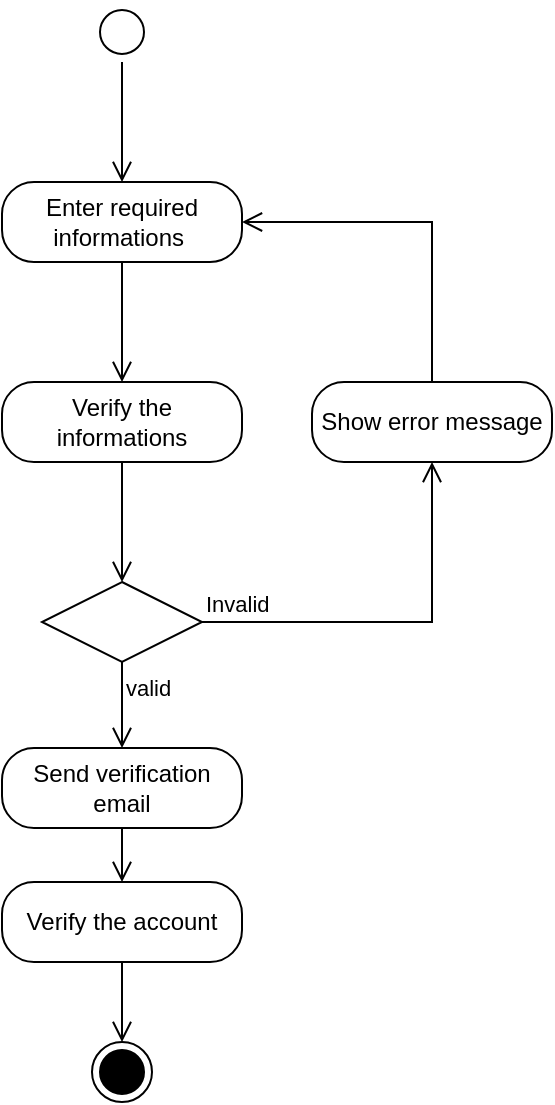 <mxfile>
    <diagram name="Page-1" id="e7e014a7-5840-1c2e-5031-d8a46d1fe8dd">
        <mxGraphModel dx="525" dy="322" grid="1" gridSize="10" guides="1" tooltips="1" connect="1" arrows="1" fold="1" page="1" pageScale="1" pageWidth="1169" pageHeight="826" background="none" math="0" shadow="0">
            <root>
                <mxCell id="0"/>
                <mxCell id="1" parent="0"/>
                <mxCell id="1VD505ahWN0VDyeNclxT-41" value="" style="ellipse;html=1;shape=startState;labelBackgroundColor=none;" parent="1" vertex="1">
                    <mxGeometry x="550" y="20" width="30" height="30" as="geometry"/>
                </mxCell>
                <mxCell id="1VD505ahWN0VDyeNclxT-42" value="" style="edgeStyle=orthogonalEdgeStyle;html=1;verticalAlign=bottom;endArrow=open;endSize=8;rounded=0;labelBackgroundColor=none;fontColor=default;" parent="1" source="1VD505ahWN0VDyeNclxT-41" edge="1">
                    <mxGeometry relative="1" as="geometry">
                        <mxPoint x="565" y="110" as="targetPoint"/>
                    </mxGeometry>
                </mxCell>
                <mxCell id="1VD505ahWN0VDyeNclxT-43" value="Enter required informations&amp;nbsp;" style="rounded=1;whiteSpace=wrap;html=1;arcSize=40;labelBackgroundColor=none;" parent="1" vertex="1">
                    <mxGeometry x="505" y="110" width="120" height="40" as="geometry"/>
                </mxCell>
                <mxCell id="1VD505ahWN0VDyeNclxT-44" value="" style="edgeStyle=orthogonalEdgeStyle;html=1;verticalAlign=bottom;endArrow=open;endSize=8;rounded=0;labelBackgroundColor=none;fontColor=default;" parent="1" source="1VD505ahWN0VDyeNclxT-43" edge="1">
                    <mxGeometry relative="1" as="geometry">
                        <mxPoint x="565" y="210" as="targetPoint"/>
                    </mxGeometry>
                </mxCell>
                <mxCell id="1VD505ahWN0VDyeNclxT-45" value="Verify the informations" style="rounded=1;whiteSpace=wrap;html=1;arcSize=40;labelBackgroundColor=none;" parent="1" vertex="1">
                    <mxGeometry x="505" y="210" width="120" height="40" as="geometry"/>
                </mxCell>
                <mxCell id="1VD505ahWN0VDyeNclxT-46" value="" style="edgeStyle=orthogonalEdgeStyle;html=1;verticalAlign=bottom;endArrow=open;endSize=8;rounded=0;labelBackgroundColor=none;fontColor=default;" parent="1" source="1VD505ahWN0VDyeNclxT-45" edge="1">
                    <mxGeometry relative="1" as="geometry">
                        <mxPoint x="565" y="310" as="targetPoint"/>
                    </mxGeometry>
                </mxCell>
                <mxCell id="1VD505ahWN0VDyeNclxT-47" value="" style="rhombus;whiteSpace=wrap;html=1;labelBackgroundColor=none;" parent="1" vertex="1">
                    <mxGeometry x="525" y="310" width="80" height="40" as="geometry"/>
                </mxCell>
                <mxCell id="1VD505ahWN0VDyeNclxT-48" value="Invalid" style="edgeStyle=orthogonalEdgeStyle;html=1;align=left;verticalAlign=bottom;endArrow=open;endSize=8;rounded=0;entryX=0.5;entryY=1;entryDx=0;entryDy=0;labelBackgroundColor=none;fontColor=default;" parent="1" source="1VD505ahWN0VDyeNclxT-47" target="1VD505ahWN0VDyeNclxT-50" edge="1">
                    <mxGeometry x="-1" relative="1" as="geometry">
                        <mxPoint x="700" y="330" as="targetPoint"/>
                    </mxGeometry>
                </mxCell>
                <mxCell id="1VD505ahWN0VDyeNclxT-49" value="valid" style="edgeStyle=orthogonalEdgeStyle;html=1;align=left;verticalAlign=top;endArrow=open;endSize=8;rounded=0;labelBackgroundColor=none;fontColor=default;entryX=0.5;entryY=0;entryDx=0;entryDy=0;" parent="1" source="1VD505ahWN0VDyeNclxT-47" edge="1" target="1VD505ahWN0VDyeNclxT-52">
                    <mxGeometry x="-1" relative="1" as="geometry">
                        <mxPoint x="565" y="413" as="targetPoint"/>
                        <mxPoint as="offset"/>
                    </mxGeometry>
                </mxCell>
                <mxCell id="1VD505ahWN0VDyeNclxT-50" value="Show error message" style="rounded=1;whiteSpace=wrap;html=1;arcSize=40;labelBackgroundColor=none;" parent="1" vertex="1">
                    <mxGeometry x="660" y="210" width="120" height="40" as="geometry"/>
                </mxCell>
                <mxCell id="1VD505ahWN0VDyeNclxT-51" value="" style="edgeStyle=orthogonalEdgeStyle;html=1;verticalAlign=bottom;endArrow=open;endSize=8;rounded=0;entryX=1;entryY=0.5;entryDx=0;entryDy=0;labelBackgroundColor=none;fontColor=default;" parent="1" source="1VD505ahWN0VDyeNclxT-50" target="1VD505ahWN0VDyeNclxT-43" edge="1">
                    <mxGeometry relative="1" as="geometry">
                        <mxPoint x="720" y="310" as="targetPoint"/>
                        <Array as="points">
                            <mxPoint x="720" y="130"/>
                        </Array>
                    </mxGeometry>
                </mxCell>
                <mxCell id="1VD505ahWN0VDyeNclxT-52" value="Send verification email" style="rounded=1;whiteSpace=wrap;html=1;arcSize=40;labelBackgroundColor=none;" parent="1" vertex="1">
                    <mxGeometry x="505" y="393" width="120" height="40" as="geometry"/>
                </mxCell>
                <mxCell id="1VD505ahWN0VDyeNclxT-53" value="" style="edgeStyle=orthogonalEdgeStyle;html=1;verticalAlign=bottom;endArrow=open;endSize=8;rounded=0;entryX=0.5;entryY=0;entryDx=0;entryDy=0;labelBackgroundColor=none;fontColor=default;" parent="1" source="1VD505ahWN0VDyeNclxT-52" target="1VD505ahWN0VDyeNclxT-54" edge="1">
                    <mxGeometry relative="1" as="geometry">
                        <mxPoint x="565" y="513" as="targetPoint"/>
                    </mxGeometry>
                </mxCell>
                <mxCell id="1VD505ahWN0VDyeNclxT-54" value="Verify the account" style="rounded=1;whiteSpace=wrap;html=1;arcSize=40;labelBackgroundColor=none;" parent="1" vertex="1">
                    <mxGeometry x="505" y="460" width="120" height="40" as="geometry"/>
                </mxCell>
                <mxCell id="1VD505ahWN0VDyeNclxT-55" value="" style="edgeStyle=orthogonalEdgeStyle;html=1;verticalAlign=bottom;endArrow=open;endSize=8;rounded=0;labelBackgroundColor=none;fontColor=default;entryX=0.5;entryY=0;entryDx=0;entryDy=0;" parent="1" source="1VD505ahWN0VDyeNclxT-54" edge="1" target="2">
                    <mxGeometry relative="1" as="geometry">
                        <mxPoint x="565" y="530" as="targetPoint"/>
                    </mxGeometry>
                </mxCell>
                <mxCell id="2" value="" style="ellipse;html=1;shape=endState;fillColor=strokeColor;" vertex="1" parent="1">
                    <mxGeometry x="550" y="540" width="30" height="30" as="geometry"/>
                </mxCell>
            </root>
        </mxGraphModel>
    </diagram>
</mxfile>